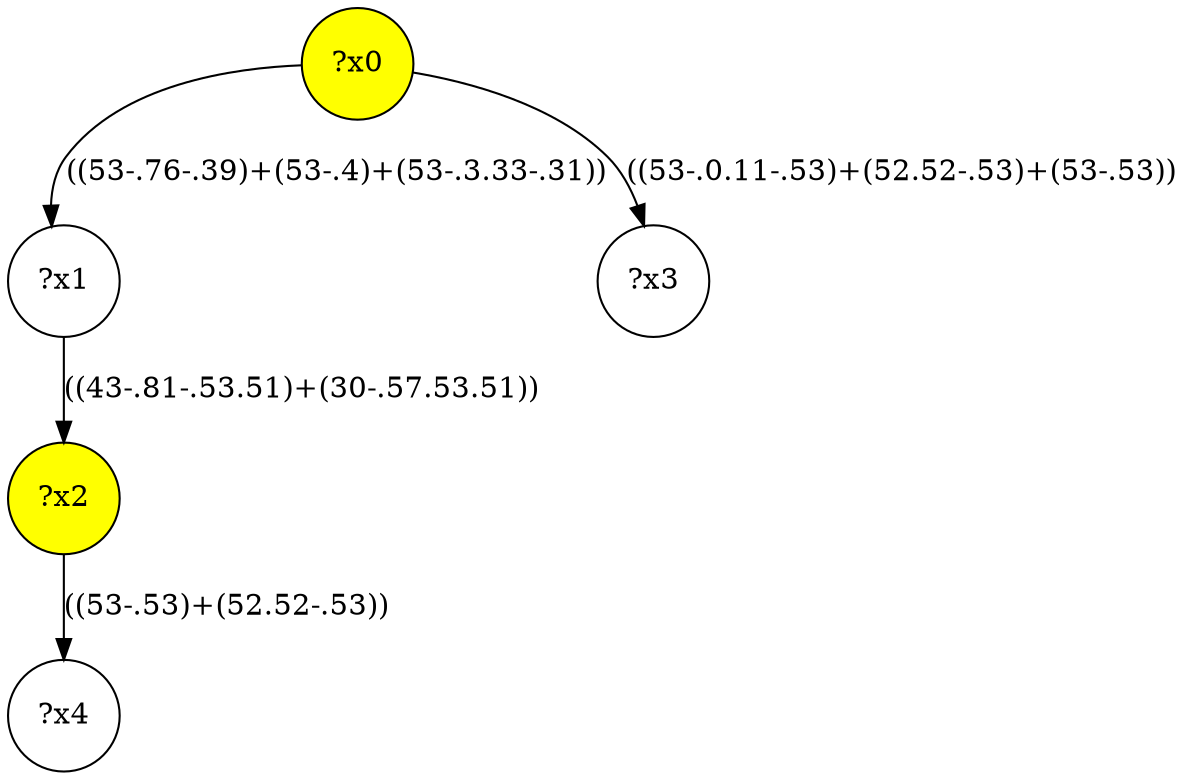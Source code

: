digraph g {
	x0 [fillcolor="yellow", style="filled," shape=circle, label="?x0"];
	x2 [fillcolor="yellow", style="filled," shape=circle, label="?x2"];
	x1 [shape=circle, label="?x1"];
	x0 -> x1 [label="((53-.76-.39)+(53-.4)+(53-.3.33-.31))"];
	x1 -> x2 [label="((43-.81-.53.51)+(30-.57.53.51))"];
	x3 [shape=circle, label="?x3"];
	x0 -> x3 [label="((53-.0.11-.53)+(52.52-.53)+(53-.53))"];
	x4 [shape=circle, label="?x4"];
	x2 -> x4 [label="((53-.53)+(52.52-.53))"];
}
